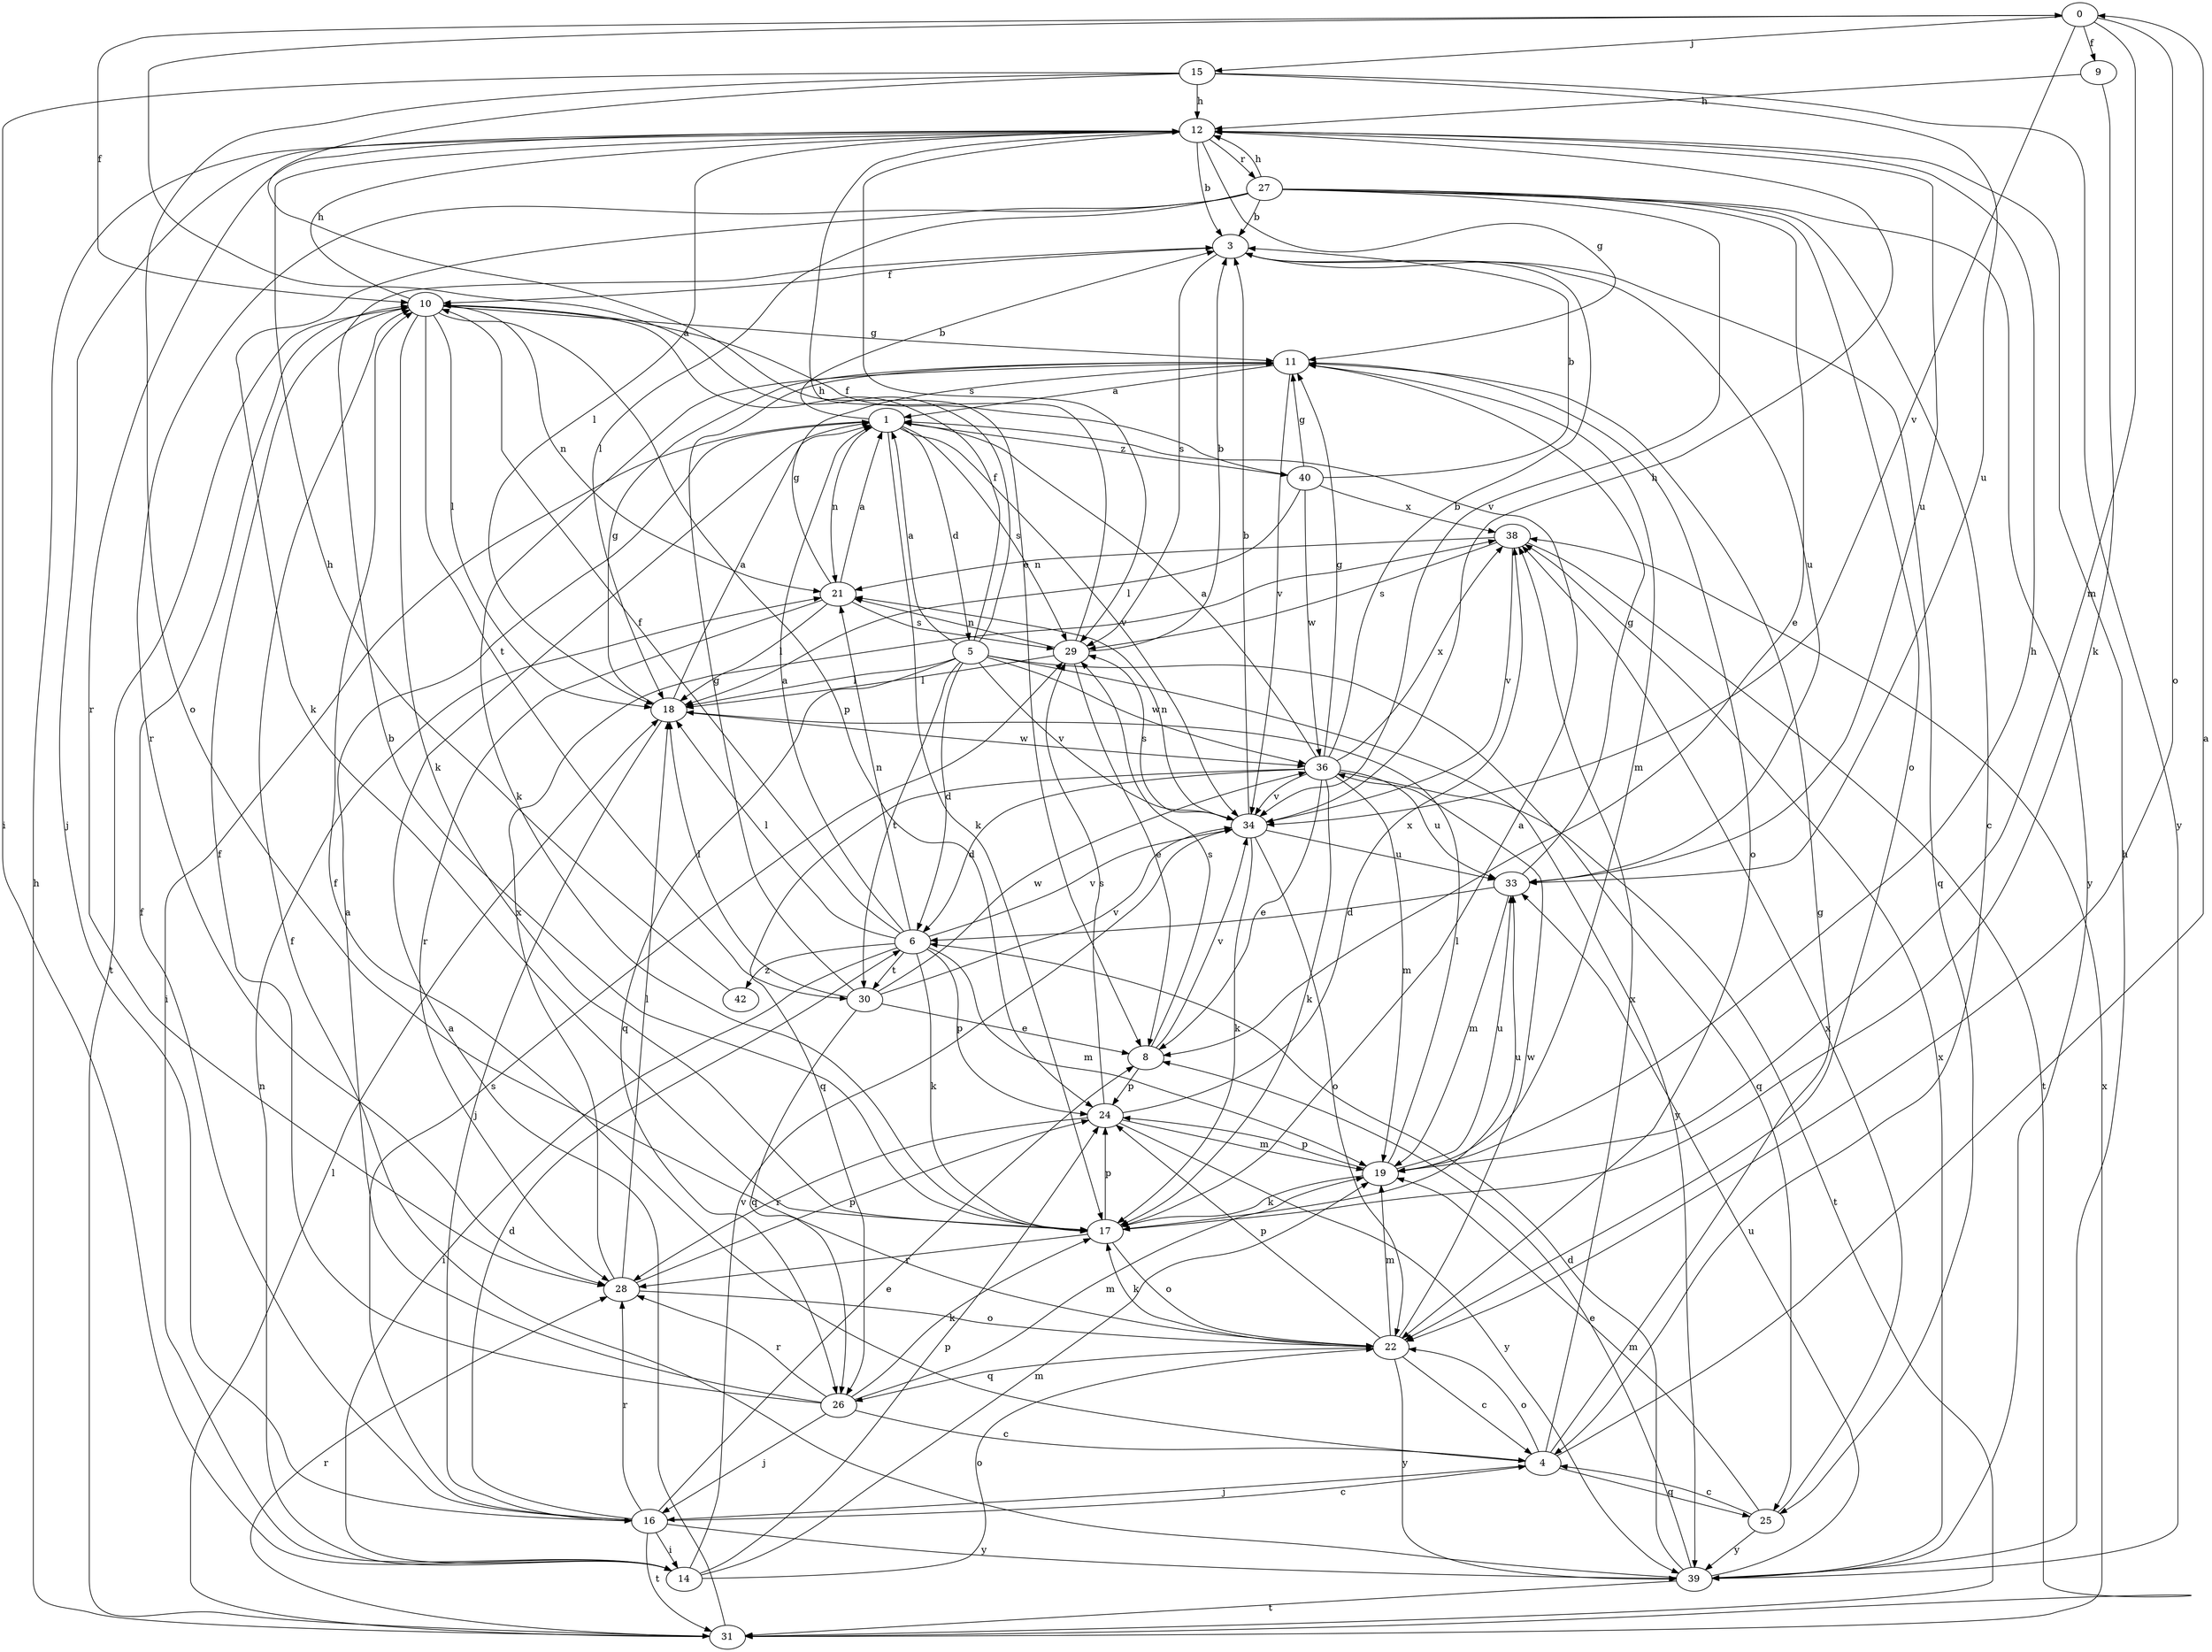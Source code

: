 strict digraph  {
0;
1;
3;
4;
5;
6;
8;
9;
10;
11;
12;
14;
15;
16;
17;
18;
19;
21;
22;
24;
25;
26;
27;
28;
29;
30;
31;
33;
34;
36;
38;
39;
40;
42;
0 -> 9  [label=f];
0 -> 10  [label=f];
0 -> 15  [label=j];
0 -> 19  [label=m];
0 -> 22  [label=o];
0 -> 34  [label=v];
1 -> 3  [label=b];
1 -> 5  [label=d];
1 -> 14  [label=i];
1 -> 17  [label=k];
1 -> 21  [label=n];
1 -> 29  [label=s];
1 -> 34  [label=v];
1 -> 40  [label=z];
3 -> 10  [label=f];
3 -> 25  [label=q];
3 -> 29  [label=s];
3 -> 33  [label=u];
4 -> 0  [label=a];
4 -> 10  [label=f];
4 -> 11  [label=g];
4 -> 16  [label=j];
4 -> 22  [label=o];
4 -> 25  [label=q];
4 -> 38  [label=x];
5 -> 0  [label=a];
5 -> 1  [label=a];
5 -> 6  [label=d];
5 -> 10  [label=f];
5 -> 18  [label=l];
5 -> 25  [label=q];
5 -> 26  [label=q];
5 -> 30  [label=t];
5 -> 34  [label=v];
5 -> 36  [label=w];
5 -> 39  [label=y];
6 -> 1  [label=a];
6 -> 10  [label=f];
6 -> 14  [label=i];
6 -> 17  [label=k];
6 -> 18  [label=l];
6 -> 19  [label=m];
6 -> 21  [label=n];
6 -> 24  [label=p];
6 -> 30  [label=t];
6 -> 34  [label=v];
6 -> 42  [label=z];
8 -> 24  [label=p];
8 -> 29  [label=s];
8 -> 34  [label=v];
9 -> 12  [label=h];
9 -> 17  [label=k];
10 -> 11  [label=g];
10 -> 12  [label=h];
10 -> 17  [label=k];
10 -> 18  [label=l];
10 -> 21  [label=n];
10 -> 24  [label=p];
10 -> 30  [label=t];
10 -> 31  [label=t];
11 -> 1  [label=a];
11 -> 17  [label=k];
11 -> 19  [label=m];
11 -> 22  [label=o];
11 -> 34  [label=v];
12 -> 3  [label=b];
12 -> 11  [label=g];
12 -> 16  [label=j];
12 -> 18  [label=l];
12 -> 27  [label=r];
12 -> 28  [label=r];
12 -> 29  [label=s];
12 -> 33  [label=u];
14 -> 19  [label=m];
14 -> 21  [label=n];
14 -> 22  [label=o];
14 -> 24  [label=p];
14 -> 34  [label=v];
15 -> 8  [label=e];
15 -> 12  [label=h];
15 -> 14  [label=i];
15 -> 22  [label=o];
15 -> 33  [label=u];
15 -> 39  [label=y];
16 -> 4  [label=c];
16 -> 6  [label=d];
16 -> 8  [label=e];
16 -> 10  [label=f];
16 -> 14  [label=i];
16 -> 28  [label=r];
16 -> 29  [label=s];
16 -> 31  [label=t];
16 -> 39  [label=y];
17 -> 1  [label=a];
17 -> 3  [label=b];
17 -> 22  [label=o];
17 -> 24  [label=p];
17 -> 28  [label=r];
17 -> 33  [label=u];
18 -> 1  [label=a];
18 -> 11  [label=g];
18 -> 16  [label=j];
18 -> 36  [label=w];
19 -> 12  [label=h];
19 -> 17  [label=k];
19 -> 18  [label=l];
19 -> 24  [label=p];
19 -> 33  [label=u];
21 -> 1  [label=a];
21 -> 11  [label=g];
21 -> 18  [label=l];
21 -> 28  [label=r];
21 -> 29  [label=s];
22 -> 4  [label=c];
22 -> 17  [label=k];
22 -> 19  [label=m];
22 -> 24  [label=p];
22 -> 26  [label=q];
22 -> 36  [label=w];
22 -> 39  [label=y];
24 -> 19  [label=m];
24 -> 28  [label=r];
24 -> 29  [label=s];
24 -> 38  [label=x];
24 -> 39  [label=y];
25 -> 4  [label=c];
25 -> 19  [label=m];
25 -> 38  [label=x];
25 -> 39  [label=y];
26 -> 1  [label=a];
26 -> 4  [label=c];
26 -> 10  [label=f];
26 -> 16  [label=j];
26 -> 17  [label=k];
26 -> 19  [label=m];
26 -> 28  [label=r];
27 -> 3  [label=b];
27 -> 4  [label=c];
27 -> 8  [label=e];
27 -> 12  [label=h];
27 -> 17  [label=k];
27 -> 18  [label=l];
27 -> 22  [label=o];
27 -> 28  [label=r];
27 -> 34  [label=v];
27 -> 39  [label=y];
28 -> 18  [label=l];
28 -> 22  [label=o];
28 -> 24  [label=p];
28 -> 38  [label=x];
29 -> 3  [label=b];
29 -> 8  [label=e];
29 -> 12  [label=h];
29 -> 18  [label=l];
29 -> 21  [label=n];
30 -> 8  [label=e];
30 -> 11  [label=g];
30 -> 18  [label=l];
30 -> 26  [label=q];
30 -> 34  [label=v];
30 -> 36  [label=w];
31 -> 1  [label=a];
31 -> 12  [label=h];
31 -> 18  [label=l];
31 -> 28  [label=r];
31 -> 38  [label=x];
33 -> 6  [label=d];
33 -> 11  [label=g];
33 -> 19  [label=m];
34 -> 3  [label=b];
34 -> 12  [label=h];
34 -> 17  [label=k];
34 -> 21  [label=n];
34 -> 22  [label=o];
34 -> 29  [label=s];
34 -> 33  [label=u];
36 -> 1  [label=a];
36 -> 3  [label=b];
36 -> 6  [label=d];
36 -> 8  [label=e];
36 -> 11  [label=g];
36 -> 17  [label=k];
36 -> 19  [label=m];
36 -> 26  [label=q];
36 -> 31  [label=t];
36 -> 33  [label=u];
36 -> 34  [label=v];
36 -> 38  [label=x];
38 -> 21  [label=n];
38 -> 29  [label=s];
38 -> 31  [label=t];
38 -> 34  [label=v];
39 -> 6  [label=d];
39 -> 8  [label=e];
39 -> 10  [label=f];
39 -> 12  [label=h];
39 -> 31  [label=t];
39 -> 33  [label=u];
39 -> 38  [label=x];
40 -> 3  [label=b];
40 -> 10  [label=f];
40 -> 11  [label=g];
40 -> 18  [label=l];
40 -> 36  [label=w];
40 -> 38  [label=x];
42 -> 12  [label=h];
}
